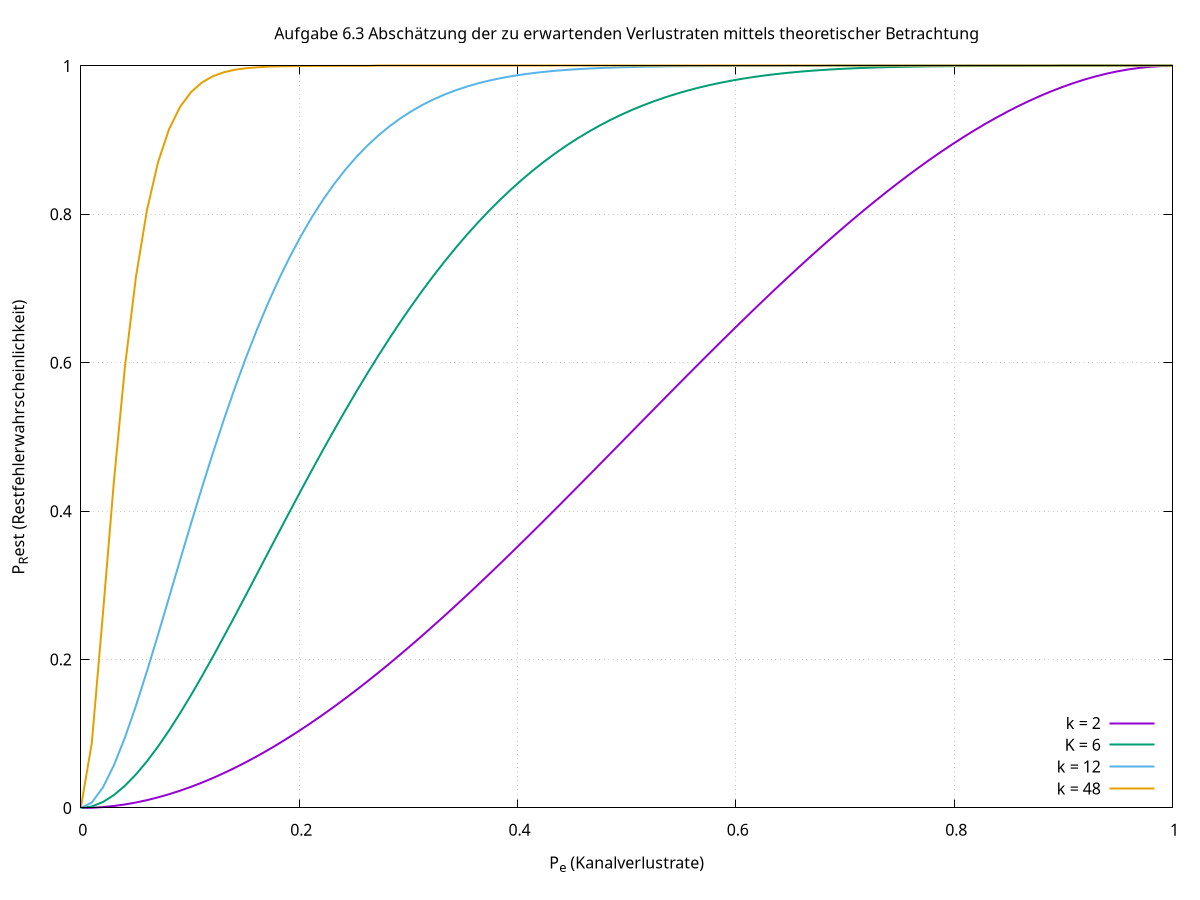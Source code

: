 #!/usr/local/bin/gnuplot --persist

# Titel und Achsenbeschriftung
set title "Aufgabe 6.3 Abschätzung der zu erwartenden Verlustraten mittels theoretischer Betrachtung"
set xlabel "P_e (Kanalverlustrate)"
set ylabel "P_Rest (Restfehlerwahrscheinlichkeit)"
set xrange [0:1]
set yrange [0:1]
set grid
set key right bottom

# Formel für die Berechnung der Restfehlerwahrscheinlichkeit
PRestfehler(x, k) = 1 - ((1 - x)**(k+1) + (k+1)*x*(1 - x)**k)

# Plot für verschiedene Werte von n
plot PRestfehler(x, 2) title "k = 2" lw 2, \
     PRestfehler(x, 6) title "K = 6" lw 2, \
     PRestfehler(x, 12) title "k = 12" lw 2, \
     PRestfehler(x, 48) title "k = 48" lw 2